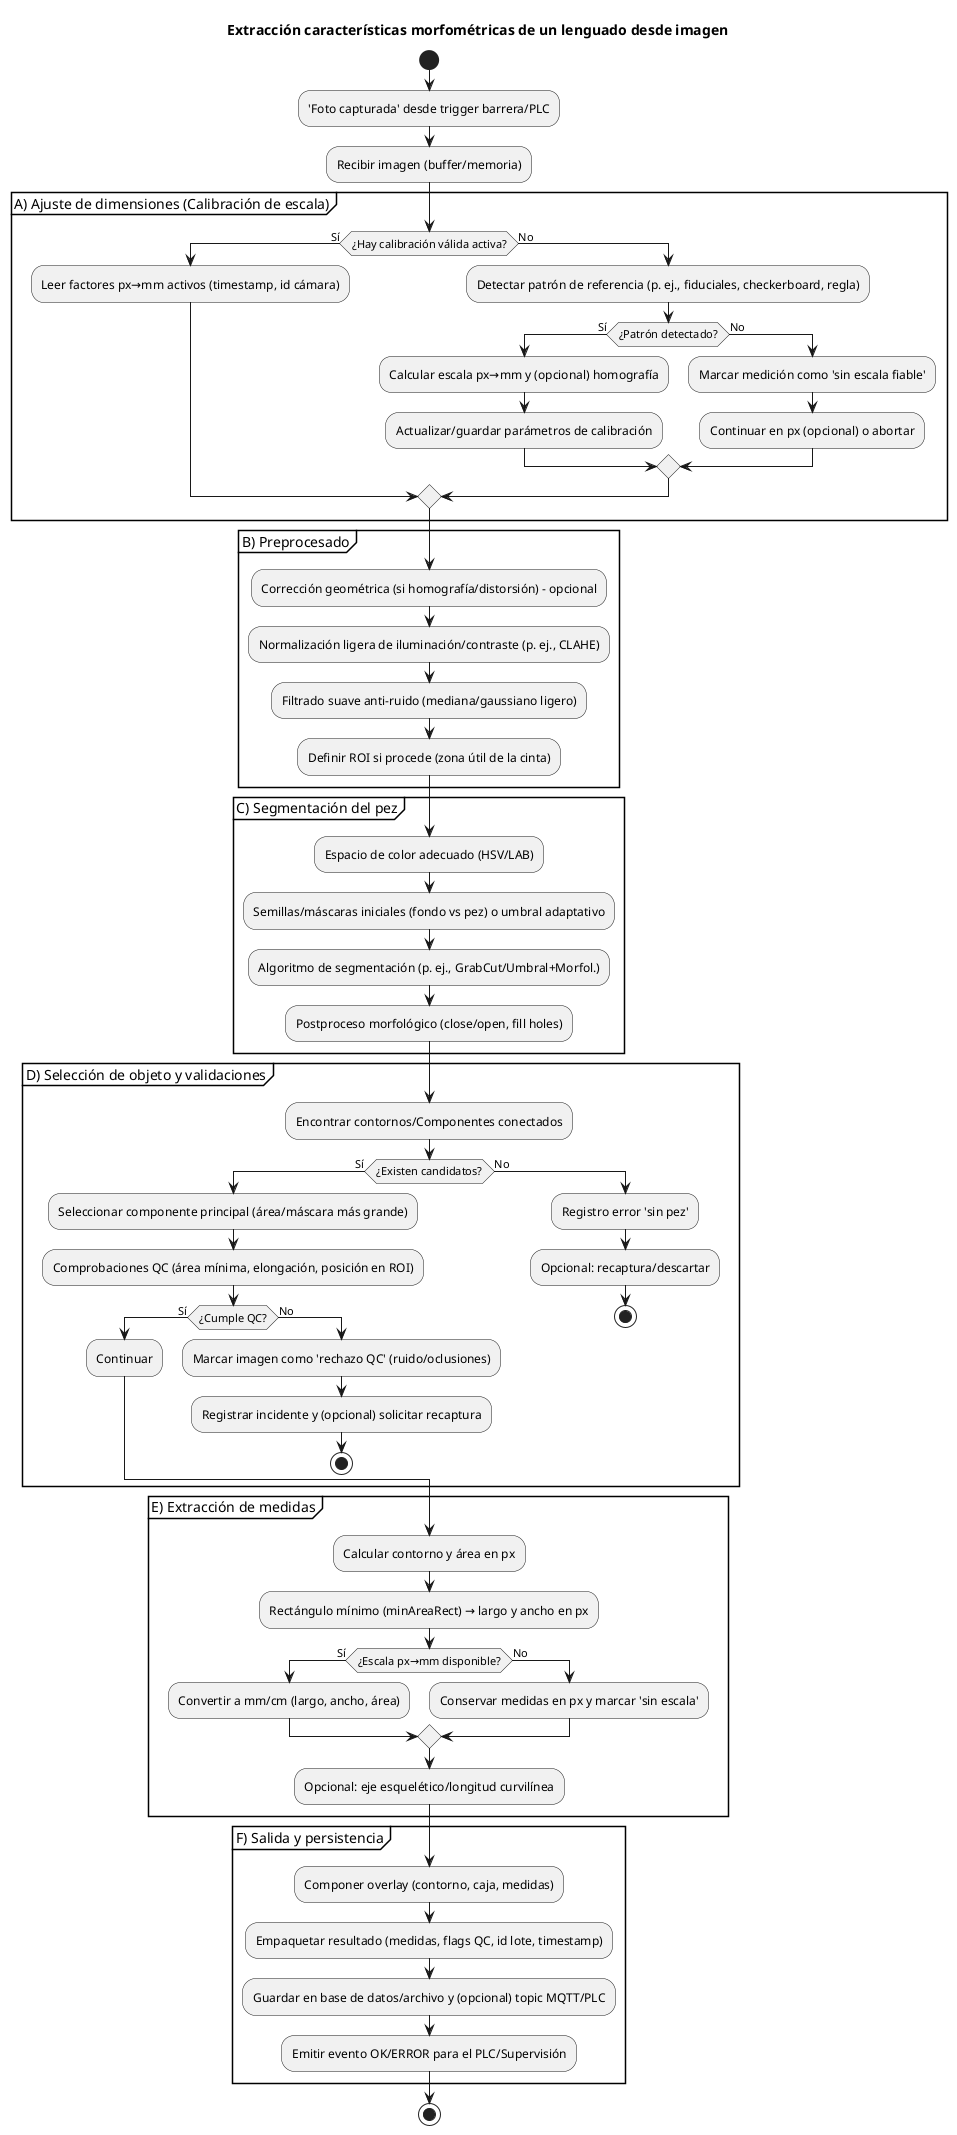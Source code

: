 @startuml 
title Extracción características morfométricas de un lenguado desde imagen

start

:'Foto capturada' desde trigger barrera/PLC;
:Recibir imagen (buffer/memoria);

partition "A) Ajuste de dimensiones (Calibración de escala)" {
  if (¿Hay calibración válida activa?) then (Sí)
    :Leer factores px→mm activos (timestamp, id cámara);
  else (No)
    :Detectar patrón de referencia (p. ej., fiduciales, checkerboard, regla);
    if (¿Patrón detectado?) then (Sí)
      :Calcular escala px→mm y (opcional) homografía;
      :Actualizar/guardar parámetros de calibración;
    else (No)
      :Marcar medición como 'sin escala fiable';
      :Continuar en px (opcional) o abortar;
    endif
  endif
}

partition "B) Preprocesado" {
  :Corrección geométrica (si homografía/distorsión) – opcional;
  :Normalización ligera de iluminación/contraste (p. ej., CLAHE);
  :Filtrado suave anti-ruido (mediana/gaussiano ligero);
  :Definir ROI si procede (zona útil de la cinta);
}

partition "C) Segmentación del pez" {
  :Espacio de color adecuado (HSV/LAB);
  :Semillas/máscaras iniciales (fondo vs pez) o umbral adaptativo;
  :Algoritmo de segmentación (p. ej., GrabCut/Umbral+Morfol.);
  :Postproceso morfológico (close/open, fill holes);
}

partition "D) Selección de objeto y validaciones" {
  :Encontrar contornos/Componentes conectados;
  if (¿Existen candidatos?) then (Sí)
    :Seleccionar componente principal (área/máscara más grande);
    :Comprobaciones QC (área mínima, elongación, posición en ROI);
    if (¿Cumple QC?) then (Sí)
      :Continuar;
    else (No)
      :Marcar imagen como 'rechazo QC' (ruido/oclusiones);
      :Registrar incidente y (opcional) solicitar recaptura;
      stop
    endif
  else (No)
    :Registro error 'sin pez';
    :Opcional: recaptura/descartar;
    stop
  endif
}

partition "E) Extracción de medidas" {
  :Calcular contorno y área en px;
  :Rectángulo mínimo (minAreaRect) → largo y ancho en px;
  if (¿Escala px→mm disponible?) then (Sí)
    :Convertir a mm/cm (largo, ancho, área);
  else (No)
    :Conservar medidas en px y marcar 'sin escala';
  endif
  :Opcional: eje esquelético/longitud curvilínea;
}

partition "F) Salida y persistencia" {
  :Componer overlay (contorno, caja, medidas);
  :Empaquetar resultado (medidas, flags QC, id lote, timestamp);
  :Guardar en base de datos/archivo y (opcional) topic MQTT/PLC;
  :Emitir evento OK/ERROR para el PLC/Supervisión;
}

stop
@enduml